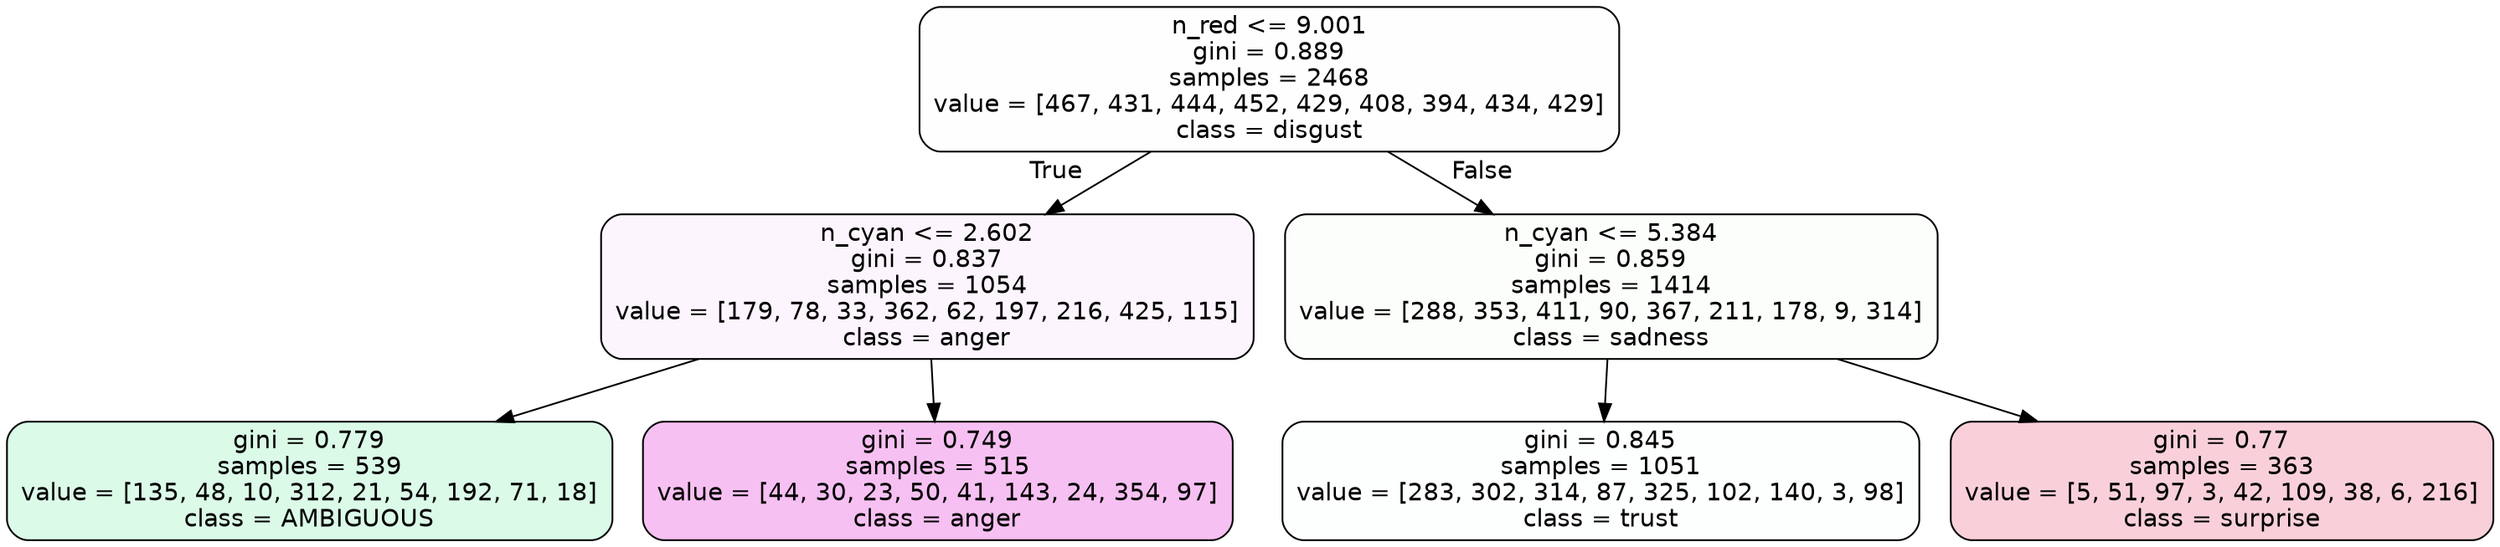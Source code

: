 digraph Tree {
node [shape=box, style="filled, rounded", color="black", fontname=helvetica] ;
edge [fontname=helvetica] ;
0 [label="n_red <= 9.001\ngini = 0.889\nsamples = 2468\nvalue = [467, 431, 444, 452, 429, 408, 394, 434, 429]\nclass = disgust", fillcolor="#e5813901"] ;
1 [label="n_cyan <= 2.602\ngini = 0.837\nsamples = 1054\nvalue = [179, 78, 33, 362, 62, 197, 216, 425, 115]\nclass = anger", fillcolor="#e539d70c"] ;
0 -> 1 [labeldistance=2.5, labelangle=45, headlabel="True"] ;
2 [label="gini = 0.779\nsamples = 539\nvalue = [135, 48, 10, 312, 21, 54, 192, 71, 18]\nclass = AMBIGUOUS", fillcolor="#39e5812e"] ;
1 -> 2 ;
3 [label="gini = 0.749\nsamples = 515\nvalue = [44, 30, 23, 50, 41, 143, 24, 354, 97]\nclass = anger", fillcolor="#e539d751"] ;
1 -> 3 ;
4 [label="n_cyan <= 5.384\ngini = 0.859\nsamples = 1414\nvalue = [288, 353, 411, 90, 367, 211, 178, 9, 314]\nclass = sadness", fillcolor="#64e53906"] ;
0 -> 4 [labeldistance=2.5, labelangle=-45, headlabel="False"] ;
5 [label="gini = 0.845\nsamples = 1051\nvalue = [283, 302, 314, 87, 325, 102, 140, 3, 98]\nclass = trust", fillcolor="#39d7e502"] ;
4 -> 5 ;
6 [label="gini = 0.77\nsamples = 363\nvalue = [5, 51, 97, 3, 42, 109, 38, 6, 216]\nclass = surprise", fillcolor="#e539643c"] ;
4 -> 6 ;
}